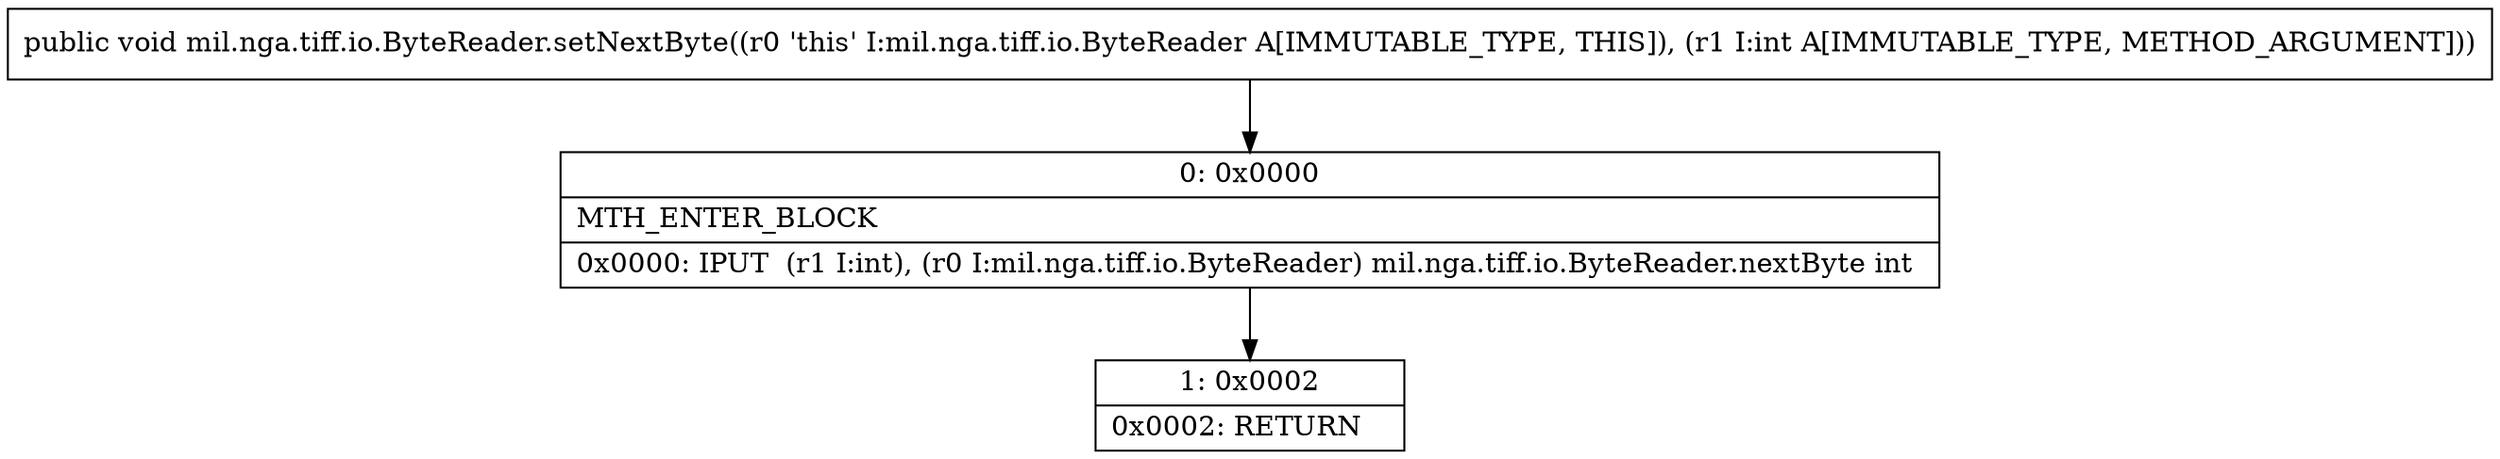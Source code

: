 digraph "CFG formil.nga.tiff.io.ByteReader.setNextByte(I)V" {
Node_0 [shape=record,label="{0\:\ 0x0000|MTH_ENTER_BLOCK\l|0x0000: IPUT  (r1 I:int), (r0 I:mil.nga.tiff.io.ByteReader) mil.nga.tiff.io.ByteReader.nextByte int \l}"];
Node_1 [shape=record,label="{1\:\ 0x0002|0x0002: RETURN   \l}"];
MethodNode[shape=record,label="{public void mil.nga.tiff.io.ByteReader.setNextByte((r0 'this' I:mil.nga.tiff.io.ByteReader A[IMMUTABLE_TYPE, THIS]), (r1 I:int A[IMMUTABLE_TYPE, METHOD_ARGUMENT])) }"];
MethodNode -> Node_0;
Node_0 -> Node_1;
}


